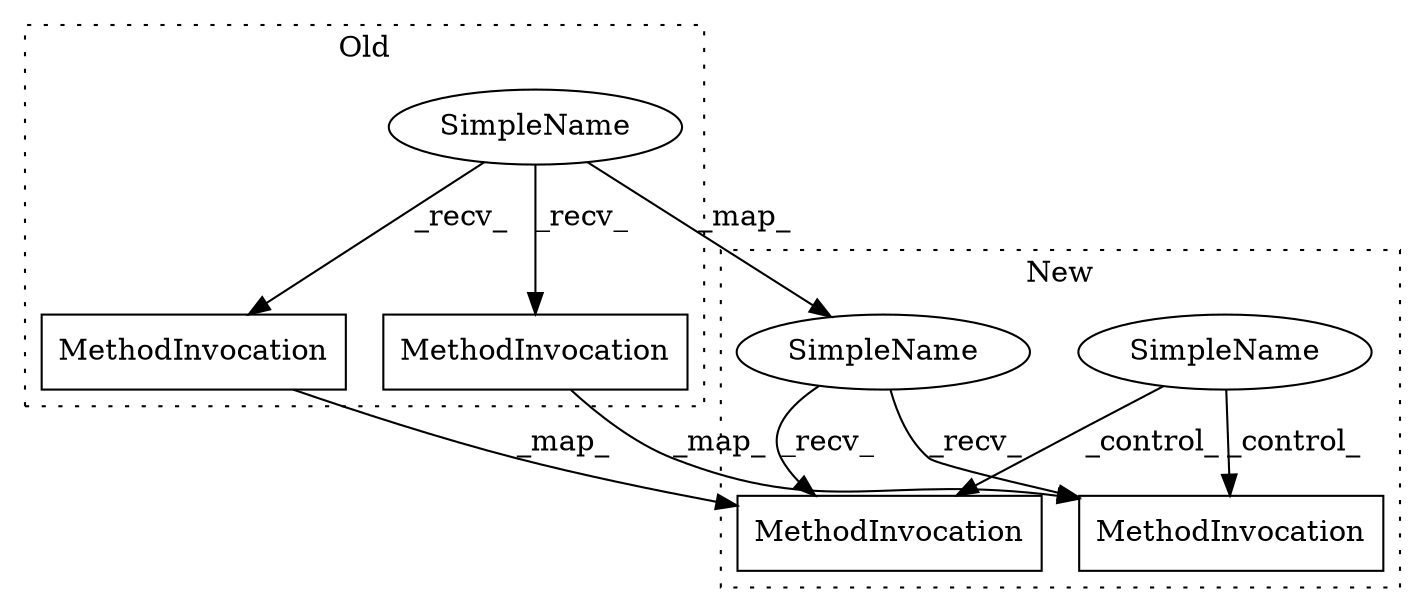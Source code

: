 digraph G {
subgraph cluster0 {
1 [label="MethodInvocation" a="32" s="8717" l="11" shape="box"];
2 [label="MethodInvocation" a="32" s="8761" l="6" shape="box"];
7 [label="SimpleName" a="42" s="8319" l="5" shape="ellipse"];
label = "Old";
style="dotted";
}
subgraph cluster1 {
3 [label="MethodInvocation" a="32" s="7948" l="6" shape="box"];
4 [label="MethodInvocation" a="32" s="7900" l="11" shape="box"];
5 [label="SimpleName" a="42" s="" l="" shape="ellipse"];
6 [label="SimpleName" a="42" s="7488" l="5" shape="ellipse"];
label = "New";
style="dotted";
}
1 -> 4 [label="_map_"];
2 -> 3 [label="_map_"];
5 -> 3 [label="_control_"];
5 -> 4 [label="_control_"];
6 -> 3 [label="_recv_"];
6 -> 4 [label="_recv_"];
7 -> 2 [label="_recv_"];
7 -> 1 [label="_recv_"];
7 -> 6 [label="_map_"];
}